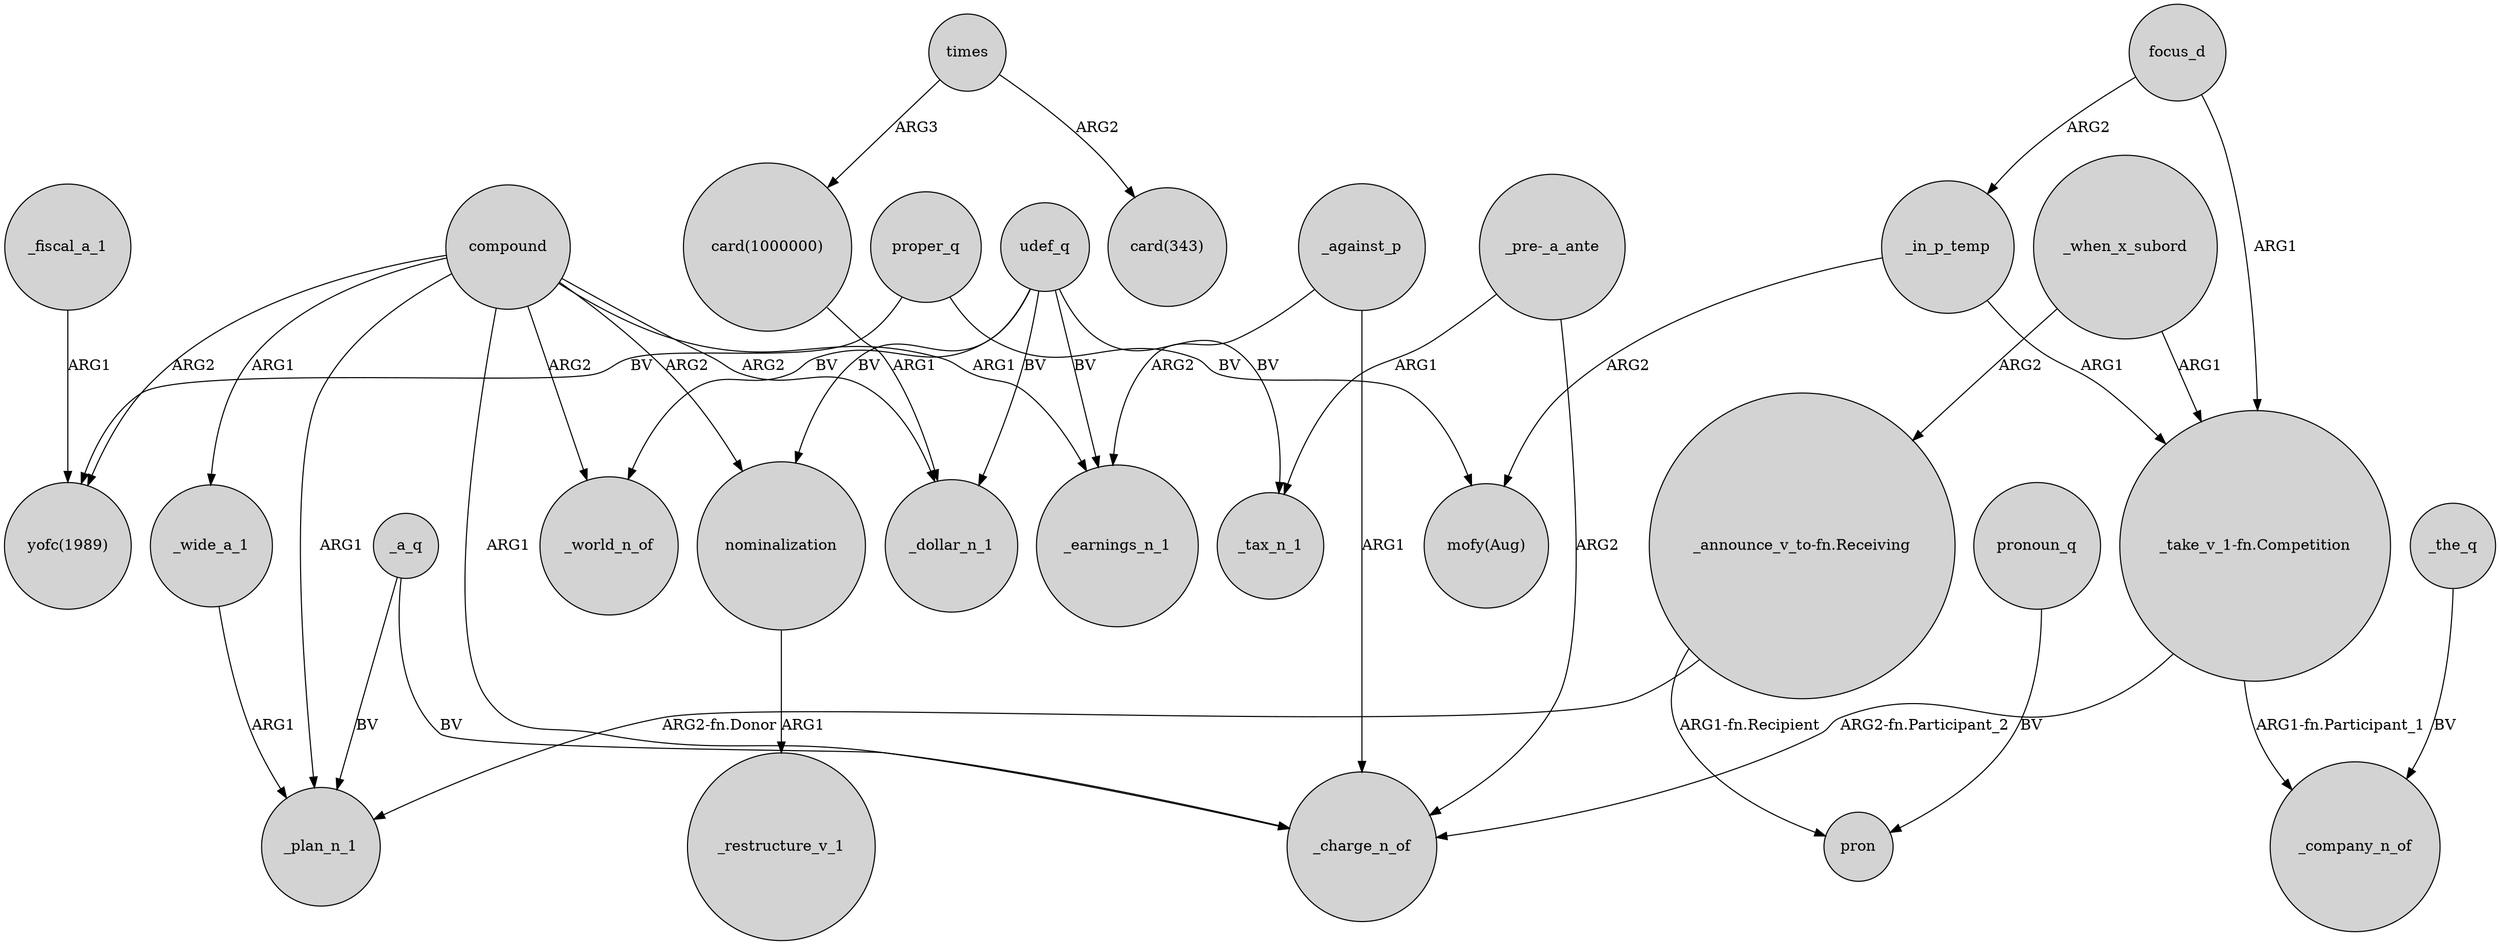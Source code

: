 digraph {
	node [shape=circle style=filled]
	_in_p_temp -> "mofy(Aug)" [label=ARG2]
	udef_q -> _world_n_of [label=BV]
	_in_p_temp -> "_take_v_1-fn.Competition" [label=ARG1]
	compound -> _wide_a_1 [label=ARG1]
	"_take_v_1-fn.Competition" -> _charge_n_of [label="ARG2-fn.Participant_2"]
	udef_q -> nominalization [label=BV]
	udef_q -> _tax_n_1 [label=BV]
	times -> "card(1000000)" [label=ARG3]
	proper_q -> "mofy(Aug)" [label=BV]
	compound -> _dollar_n_1 [label=ARG2]
	_a_q -> _charge_n_of [label=BV]
	"_announce_v_to-fn.Receiving" -> _plan_n_1 [label="ARG2-fn.Donor"]
	_fiscal_a_1 -> "yofc(1989)" [label=ARG1]
	_wide_a_1 -> _plan_n_1 [label=ARG1]
	times -> "card(343)" [label=ARG2]
	compound -> nominalization [label=ARG2]
	focus_d -> "_take_v_1-fn.Competition" [label=ARG1]
	pronoun_q -> pron [label=BV]
	compound -> _charge_n_of [label=ARG1]
	_against_p -> _charge_n_of [label=ARG1]
	nominalization -> _restructure_v_1 [label=ARG1]
	_against_p -> _earnings_n_1 [label=ARG2]
	udef_q -> _earnings_n_1 [label=BV]
	_when_x_subord -> "_announce_v_to-fn.Receiving" [label=ARG2]
	_a_q -> _plan_n_1 [label=BV]
	udef_q -> _dollar_n_1 [label=BV]
	proper_q -> "yofc(1989)" [label=BV]
	"card(1000000)" -> _dollar_n_1 [label=ARG1]
	_when_x_subord -> "_take_v_1-fn.Competition" [label=ARG1]
	focus_d -> _in_p_temp [label=ARG2]
	"_pre-_a_ante" -> _tax_n_1 [label=ARG1]
	"_pre-_a_ante" -> _charge_n_of [label=ARG2]
	compound -> _world_n_of [label=ARG2]
	"_take_v_1-fn.Competition" -> _company_n_of [label="ARG1-fn.Participant_1"]
	"_announce_v_to-fn.Receiving" -> pron [label="ARG1-fn.Recipient"]
	compound -> _earnings_n_1 [label=ARG1]
	compound -> _plan_n_1 [label=ARG1]
	compound -> "yofc(1989)" [label=ARG2]
	_the_q -> _company_n_of [label=BV]
}
